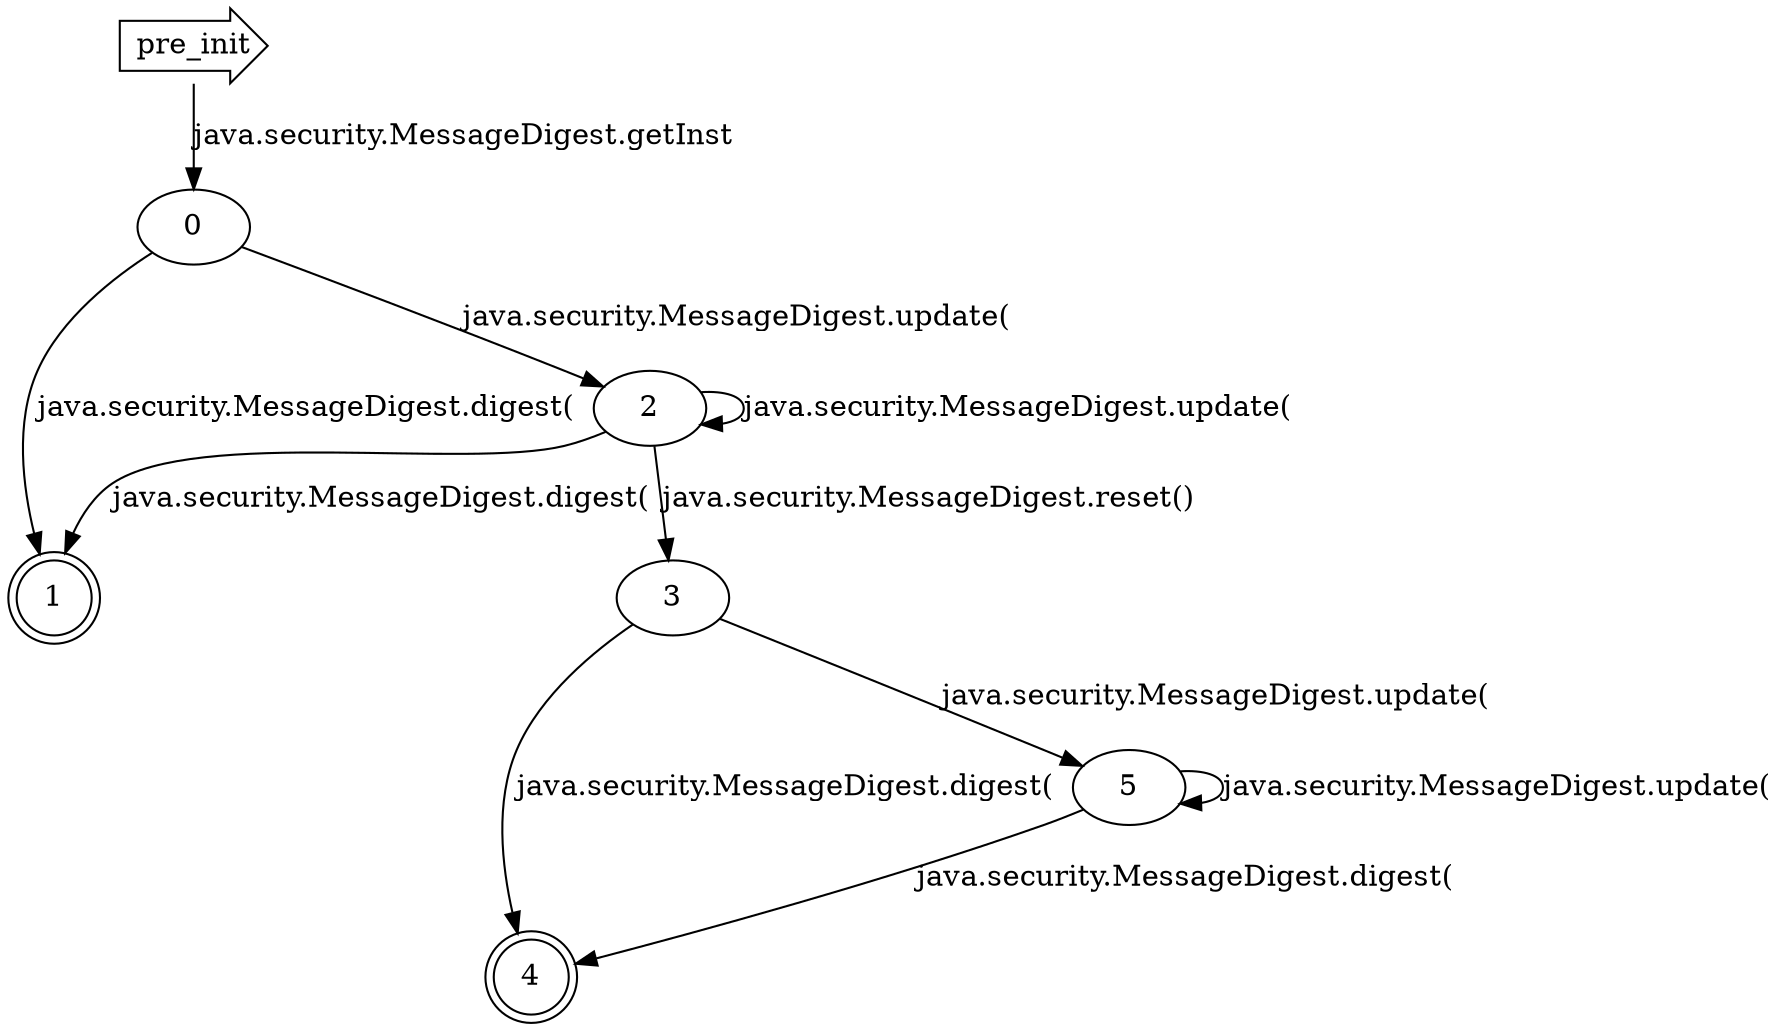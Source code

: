 digraph F { 
pre_init[shape = rarrow]
1[shape = doublecircle]
4[shape = doublecircle]
pre_init -> 0 [label="java.security.MessageDigest.getInst"];
0 -> 1 [label="java.security.MessageDigest.digest("];
0 -> 2 [label="java.security.MessageDigest.update("];
2 -> 2 [label="java.security.MessageDigest.update("];
2 -> 1 [label="java.security.MessageDigest.digest("];
2 -> 3 [label="java.security.MessageDigest.reset()"];
3 -> 4 [label="java.security.MessageDigest.digest("];
3 -> 5 [label="java.security.MessageDigest.update("];
5 -> 5 [label="java.security.MessageDigest.update("];
5 -> 4 [label="java.security.MessageDigest.digest("];
}